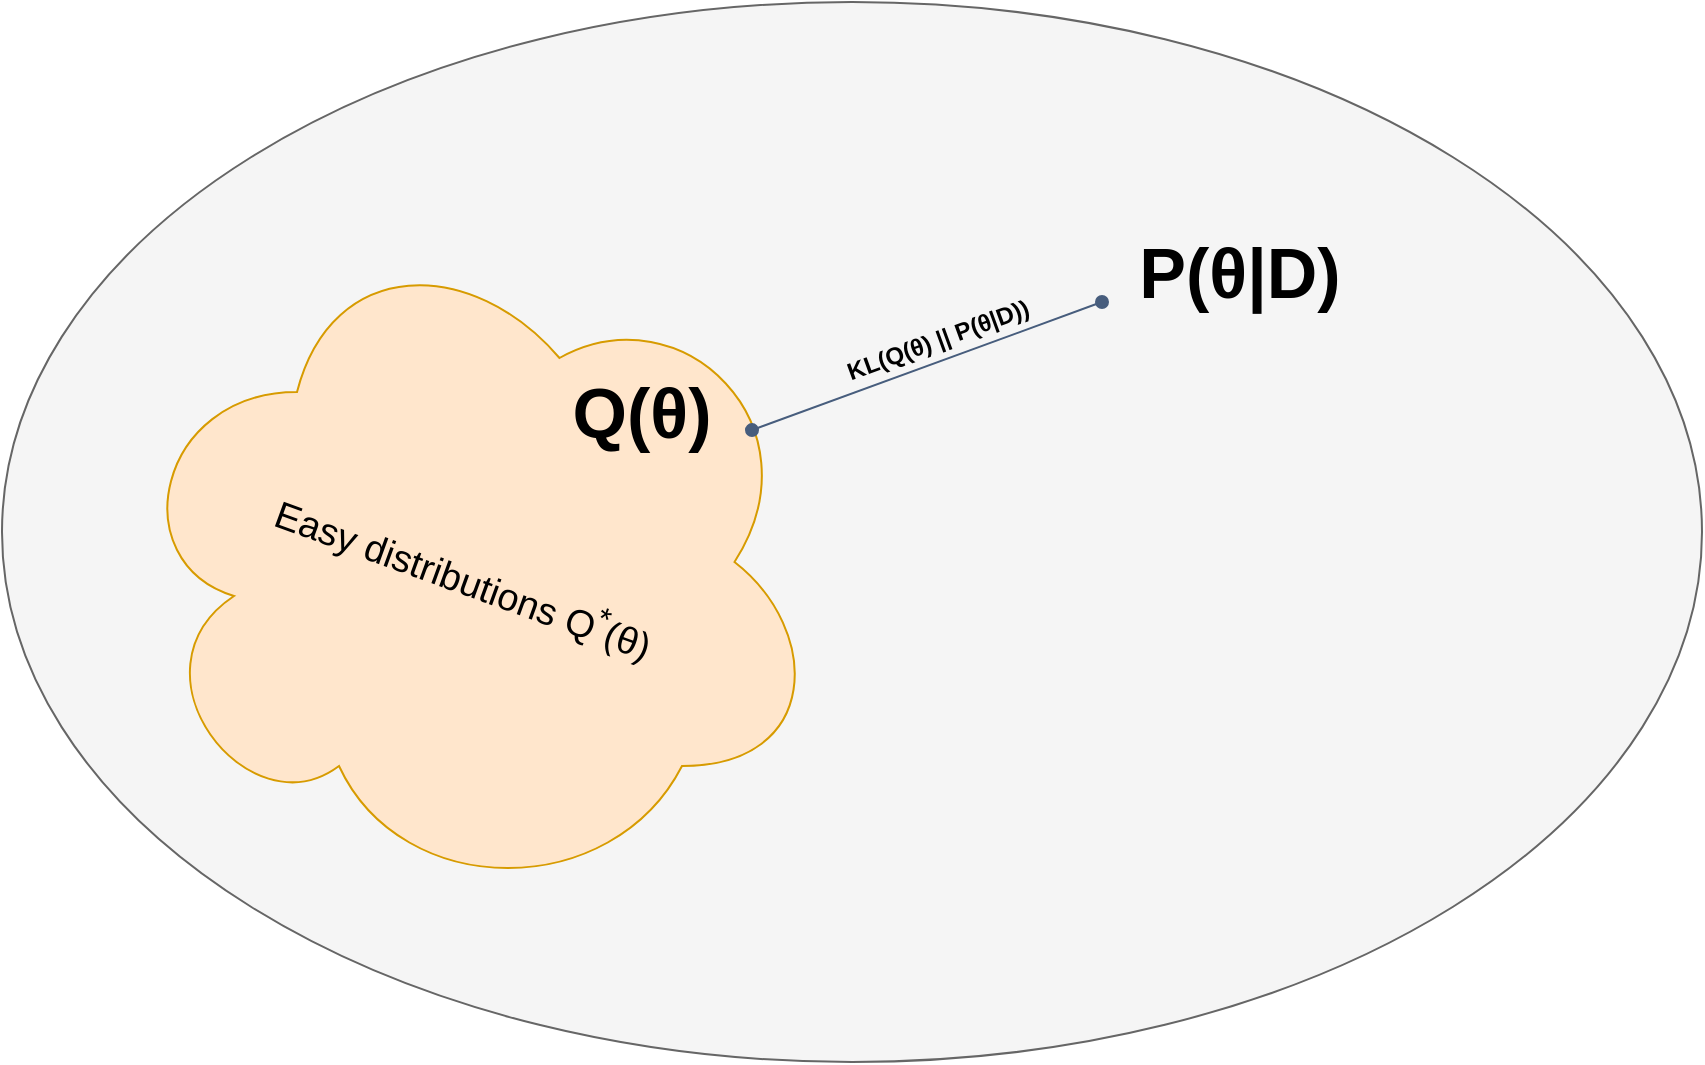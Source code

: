 <mxfile version="10.7.5" type="github"><diagram id="Z4738Oj75SyGrE9ejltm" name="Page-1"><mxGraphModel dx="1327" dy="755" grid="1" gridSize="10" guides="1" tooltips="1" connect="1" arrows="1" fold="1" page="1" pageScale="1" pageWidth="3300" pageHeight="4681" math="0" shadow="0"><root><mxCell id="0"/><mxCell id="1" parent="0"/><mxCell id="q_QmhjGL-VzrJqMox-gE-1" value="" style="ellipse;whiteSpace=wrap;html=1;fillColor=#f5f5f5;strokeColor=#666666;fontColor=#333333;" parent="1" vertex="1"><mxGeometry x="210" y="50" width="850" height="530" as="geometry"/></mxCell><mxCell id="q_QmhjGL-VzrJqMox-gE-2" value="" style="ellipse;shape=cloud;whiteSpace=wrap;html=1;fillColor=#ffe6cc;strokeColor=#d79b00;" parent="1" vertex="1"><mxGeometry x="270" y="160" width="350" height="340" as="geometry"/></mxCell><mxCell id="q_QmhjGL-VzrJqMox-gE-5" value="&lt;font style=&quot;font-size: 19px&quot;&gt;Easy distributions Q&lt;sup&gt;*&lt;/sup&gt;(&lt;span&gt;θ)&lt;/span&gt;&lt;/font&gt;" style="text;html=1;strokeColor=none;fillColor=none;align=center;verticalAlign=middle;whiteSpace=wrap;rounded=0;rotation=20;" parent="1" vertex="1"><mxGeometry x="326" y="313" width="230" height="50" as="geometry"/></mxCell><mxCell id="q_QmhjGL-VzrJqMox-gE-7" value="&lt;font style=&quot;font-size: 35px&quot;&gt;&lt;b&gt;P(&lt;/b&gt;&lt;font style=&quot;font-size: 35px&quot;&gt;&lt;b&gt;&lt;font style=&quot;font-size: 35px&quot;&gt;&lt;b&gt;θ&lt;/b&gt;&lt;/font&gt;|D)&lt;/b&gt;&lt;/font&gt;&lt;/font&gt;" style="text;html=1;strokeColor=none;fillColor=none;align=center;verticalAlign=middle;whiteSpace=wrap;rounded=0;" parent="1" vertex="1"><mxGeometry x="799" y="160" width="60" height="50" as="geometry"/></mxCell><mxCell id="q_QmhjGL-VzrJqMox-gE-8" value="" style="endArrow=oval;startArrow=oval;html=1;exitX=0.9;exitY=0.306;exitDx=0;exitDy=0;exitPerimeter=0;endFill=1;startFill=1;jumpSize=17;fillColor=#dae8fc;strokeColor=#475D7D;" parent="1" source="q_QmhjGL-VzrJqMox-gE-2" edge="1"><mxGeometry width="50" height="50" relative="1" as="geometry"><mxPoint x="670" y="270" as="sourcePoint"/><mxPoint x="760" y="200" as="targetPoint"/></mxGeometry></mxCell><mxCell id="q_QmhjGL-VzrJqMox-gE-9" value="&lt;sub&gt;&lt;span&gt;&lt;/span&gt;&lt;/sub&gt;&lt;b&gt;&lt;font&gt;KL(Q(&lt;/font&gt;&lt;/b&gt;&lt;b&gt;&lt;font&gt;&lt;span&gt;θ)&lt;/span&gt; || P(&lt;span&gt;θ|D&lt;/span&gt;))&lt;/font&gt;&lt;/b&gt;" style="text;html=1;strokeColor=none;fillColor=none;align=center;verticalAlign=middle;whiteSpace=wrap;rounded=0;rotation=-20;" parent="1" vertex="1"><mxGeometry x="558" y="195" width="241" height="50" as="geometry"/></mxCell><mxCell id="P_Xvkyqo9L5eHv4OD02e-1" value="&lt;font style=&quot;font-size: 35px&quot;&gt;&lt;b&gt;Q(&lt;font style=&quot;font-size: 35px&quot;&gt;θ)&lt;/font&gt;&lt;/b&gt;&lt;/font&gt;" style="text;html=1;strokeColor=none;fillColor=none;align=center;verticalAlign=middle;whiteSpace=wrap;rounded=0;" vertex="1" parent="1"><mxGeometry x="500" y="230" width="60" height="50" as="geometry"/></mxCell></root></mxGraphModel></diagram></mxfile>
